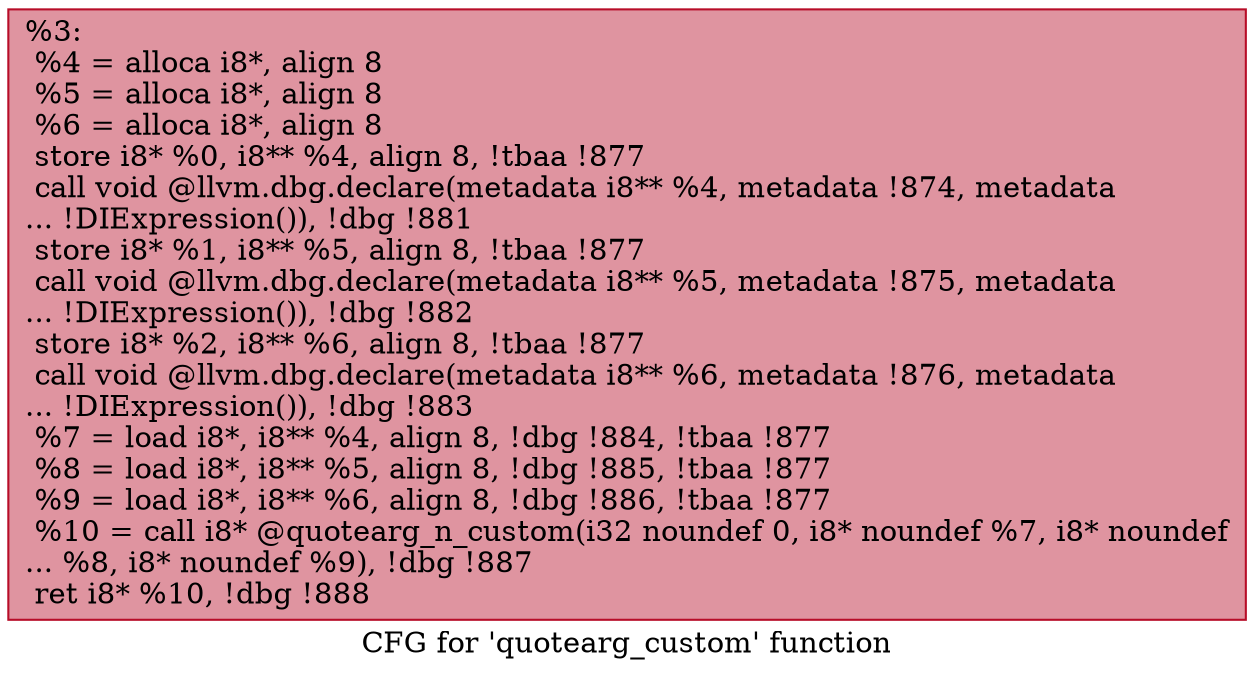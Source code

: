digraph "CFG for 'quotearg_custom' function" {
	label="CFG for 'quotearg_custom' function";

	Node0xe1fd60 [shape=record,color="#b70d28ff", style=filled, fillcolor="#b70d2870",label="{%3:\l  %4 = alloca i8*, align 8\l  %5 = alloca i8*, align 8\l  %6 = alloca i8*, align 8\l  store i8* %0, i8** %4, align 8, !tbaa !877\l  call void @llvm.dbg.declare(metadata i8** %4, metadata !874, metadata\l... !DIExpression()), !dbg !881\l  store i8* %1, i8** %5, align 8, !tbaa !877\l  call void @llvm.dbg.declare(metadata i8** %5, metadata !875, metadata\l... !DIExpression()), !dbg !882\l  store i8* %2, i8** %6, align 8, !tbaa !877\l  call void @llvm.dbg.declare(metadata i8** %6, metadata !876, metadata\l... !DIExpression()), !dbg !883\l  %7 = load i8*, i8** %4, align 8, !dbg !884, !tbaa !877\l  %8 = load i8*, i8** %5, align 8, !dbg !885, !tbaa !877\l  %9 = load i8*, i8** %6, align 8, !dbg !886, !tbaa !877\l  %10 = call i8* @quotearg_n_custom(i32 noundef 0, i8* noundef %7, i8* noundef\l... %8, i8* noundef %9), !dbg !887\l  ret i8* %10, !dbg !888\l}"];
}
